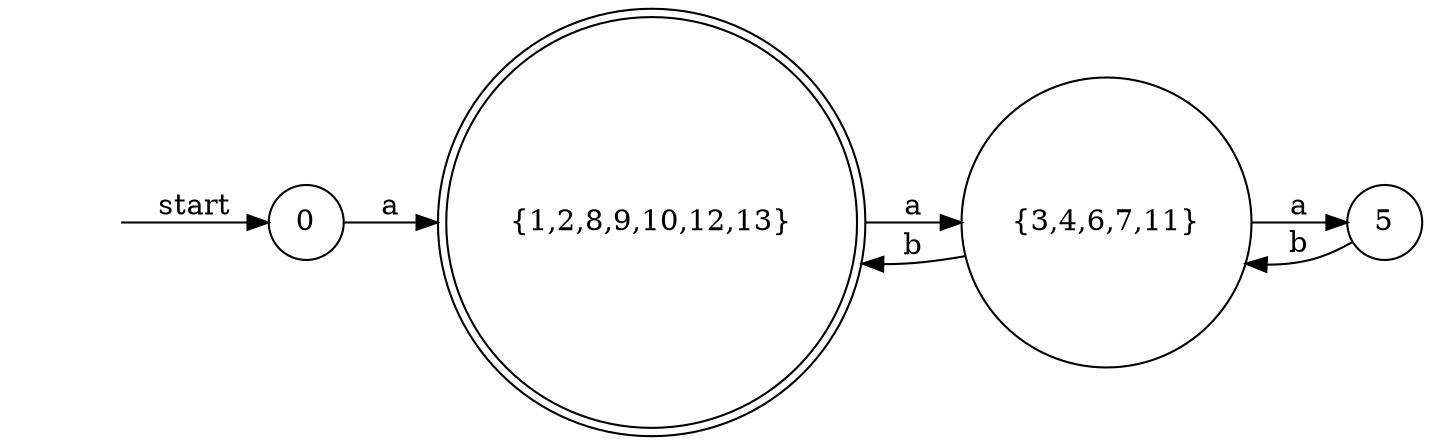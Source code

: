 digraph graph_3_2{
    rankdir=LR;

    "" [shape = none];
    "{1,2,8,9,10,12,13}" [shape = doublecircle];
    node [shape = circle];

    "" -> 0 [label = "start"];


    0 -> "{1,2,8,9,10,12,13}" [label = "a"];
    "{1,2,8,9,10,12,13}" -> "{3,4,6,7,11}" [label = "a"];
    "{3,4,6,7,11}" -> "{1,2,8,9,10,12,13}" [label = "b"];
    5 -> "{3,4,6,7,11}" [label = "b"];
    "{3,4,6,7,11}" -> 5 [label = "a"];
}
